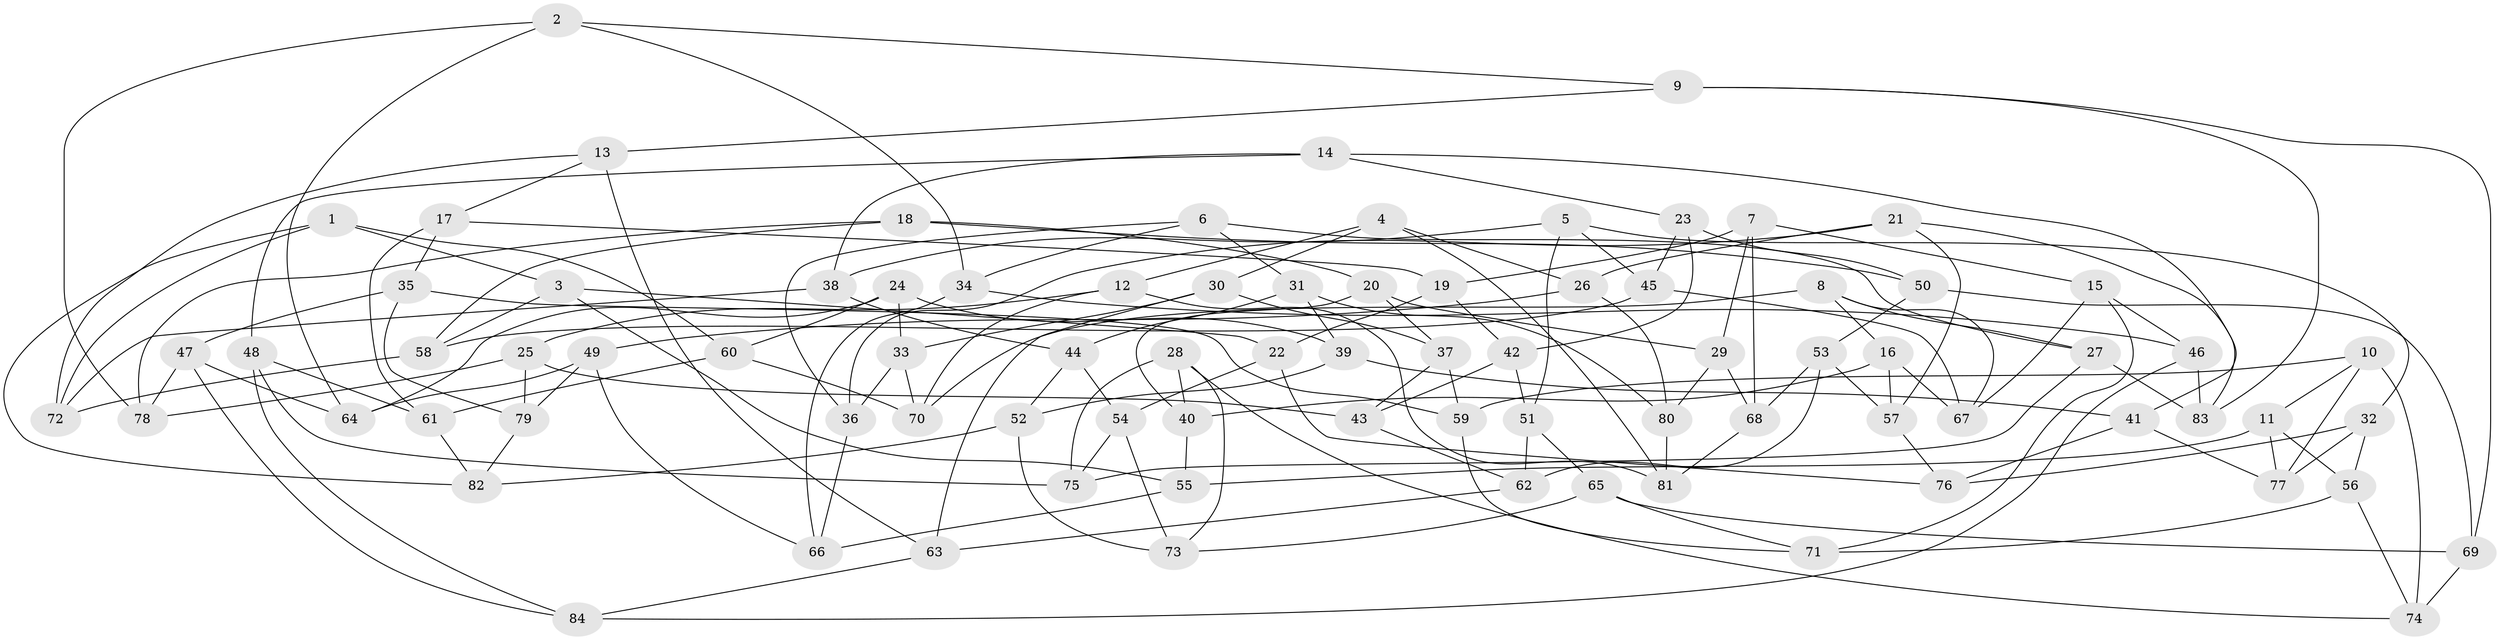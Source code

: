 // Generated by graph-tools (version 1.1) at 2025/02/03/09/25 03:02:54]
// undirected, 84 vertices, 168 edges
graph export_dot {
graph [start="1"]
  node [color=gray90,style=filled];
  1;
  2;
  3;
  4;
  5;
  6;
  7;
  8;
  9;
  10;
  11;
  12;
  13;
  14;
  15;
  16;
  17;
  18;
  19;
  20;
  21;
  22;
  23;
  24;
  25;
  26;
  27;
  28;
  29;
  30;
  31;
  32;
  33;
  34;
  35;
  36;
  37;
  38;
  39;
  40;
  41;
  42;
  43;
  44;
  45;
  46;
  47;
  48;
  49;
  50;
  51;
  52;
  53;
  54;
  55;
  56;
  57;
  58;
  59;
  60;
  61;
  62;
  63;
  64;
  65;
  66;
  67;
  68;
  69;
  70;
  71;
  72;
  73;
  74;
  75;
  76;
  77;
  78;
  79;
  80;
  81;
  82;
  83;
  84;
  1 -- 60;
  1 -- 3;
  1 -- 82;
  1 -- 72;
  2 -- 9;
  2 -- 64;
  2 -- 78;
  2 -- 34;
  3 -- 58;
  3 -- 22;
  3 -- 55;
  4 -- 12;
  4 -- 26;
  4 -- 81;
  4 -- 30;
  5 -- 38;
  5 -- 32;
  5 -- 51;
  5 -- 45;
  6 -- 31;
  6 -- 27;
  6 -- 34;
  6 -- 36;
  7 -- 29;
  7 -- 68;
  7 -- 15;
  7 -- 19;
  8 -- 67;
  8 -- 27;
  8 -- 70;
  8 -- 16;
  9 -- 13;
  9 -- 69;
  9 -- 83;
  10 -- 74;
  10 -- 77;
  10 -- 11;
  10 -- 59;
  11 -- 55;
  11 -- 77;
  11 -- 56;
  12 -- 81;
  12 -- 70;
  12 -- 25;
  13 -- 72;
  13 -- 17;
  13 -- 63;
  14 -- 48;
  14 -- 38;
  14 -- 23;
  14 -- 41;
  15 -- 67;
  15 -- 71;
  15 -- 46;
  16 -- 67;
  16 -- 57;
  16 -- 40;
  17 -- 35;
  17 -- 19;
  17 -- 61;
  18 -- 78;
  18 -- 50;
  18 -- 58;
  18 -- 20;
  19 -- 42;
  19 -- 22;
  20 -- 40;
  20 -- 29;
  20 -- 37;
  21 -- 57;
  21 -- 26;
  21 -- 83;
  21 -- 36;
  22 -- 76;
  22 -- 54;
  23 -- 50;
  23 -- 42;
  23 -- 45;
  24 -- 39;
  24 -- 64;
  24 -- 33;
  24 -- 60;
  25 -- 78;
  25 -- 79;
  25 -- 43;
  26 -- 49;
  26 -- 80;
  27 -- 83;
  27 -- 75;
  28 -- 74;
  28 -- 73;
  28 -- 40;
  28 -- 75;
  29 -- 68;
  29 -- 80;
  30 -- 37;
  30 -- 63;
  30 -- 33;
  31 -- 44;
  31 -- 80;
  31 -- 39;
  32 -- 56;
  32 -- 76;
  32 -- 77;
  33 -- 70;
  33 -- 36;
  34 -- 66;
  34 -- 46;
  35 -- 47;
  35 -- 59;
  35 -- 79;
  36 -- 66;
  37 -- 43;
  37 -- 59;
  38 -- 44;
  38 -- 72;
  39 -- 52;
  39 -- 41;
  40 -- 55;
  41 -- 77;
  41 -- 76;
  42 -- 43;
  42 -- 51;
  43 -- 62;
  44 -- 52;
  44 -- 54;
  45 -- 67;
  45 -- 58;
  46 -- 84;
  46 -- 83;
  47 -- 84;
  47 -- 78;
  47 -- 64;
  48 -- 75;
  48 -- 61;
  48 -- 84;
  49 -- 79;
  49 -- 64;
  49 -- 66;
  50 -- 69;
  50 -- 53;
  51 -- 62;
  51 -- 65;
  52 -- 82;
  52 -- 73;
  53 -- 57;
  53 -- 62;
  53 -- 68;
  54 -- 75;
  54 -- 73;
  55 -- 66;
  56 -- 74;
  56 -- 71;
  57 -- 76;
  58 -- 72;
  59 -- 71;
  60 -- 61;
  60 -- 70;
  61 -- 82;
  62 -- 63;
  63 -- 84;
  65 -- 71;
  65 -- 73;
  65 -- 69;
  68 -- 81;
  69 -- 74;
  79 -- 82;
  80 -- 81;
}
